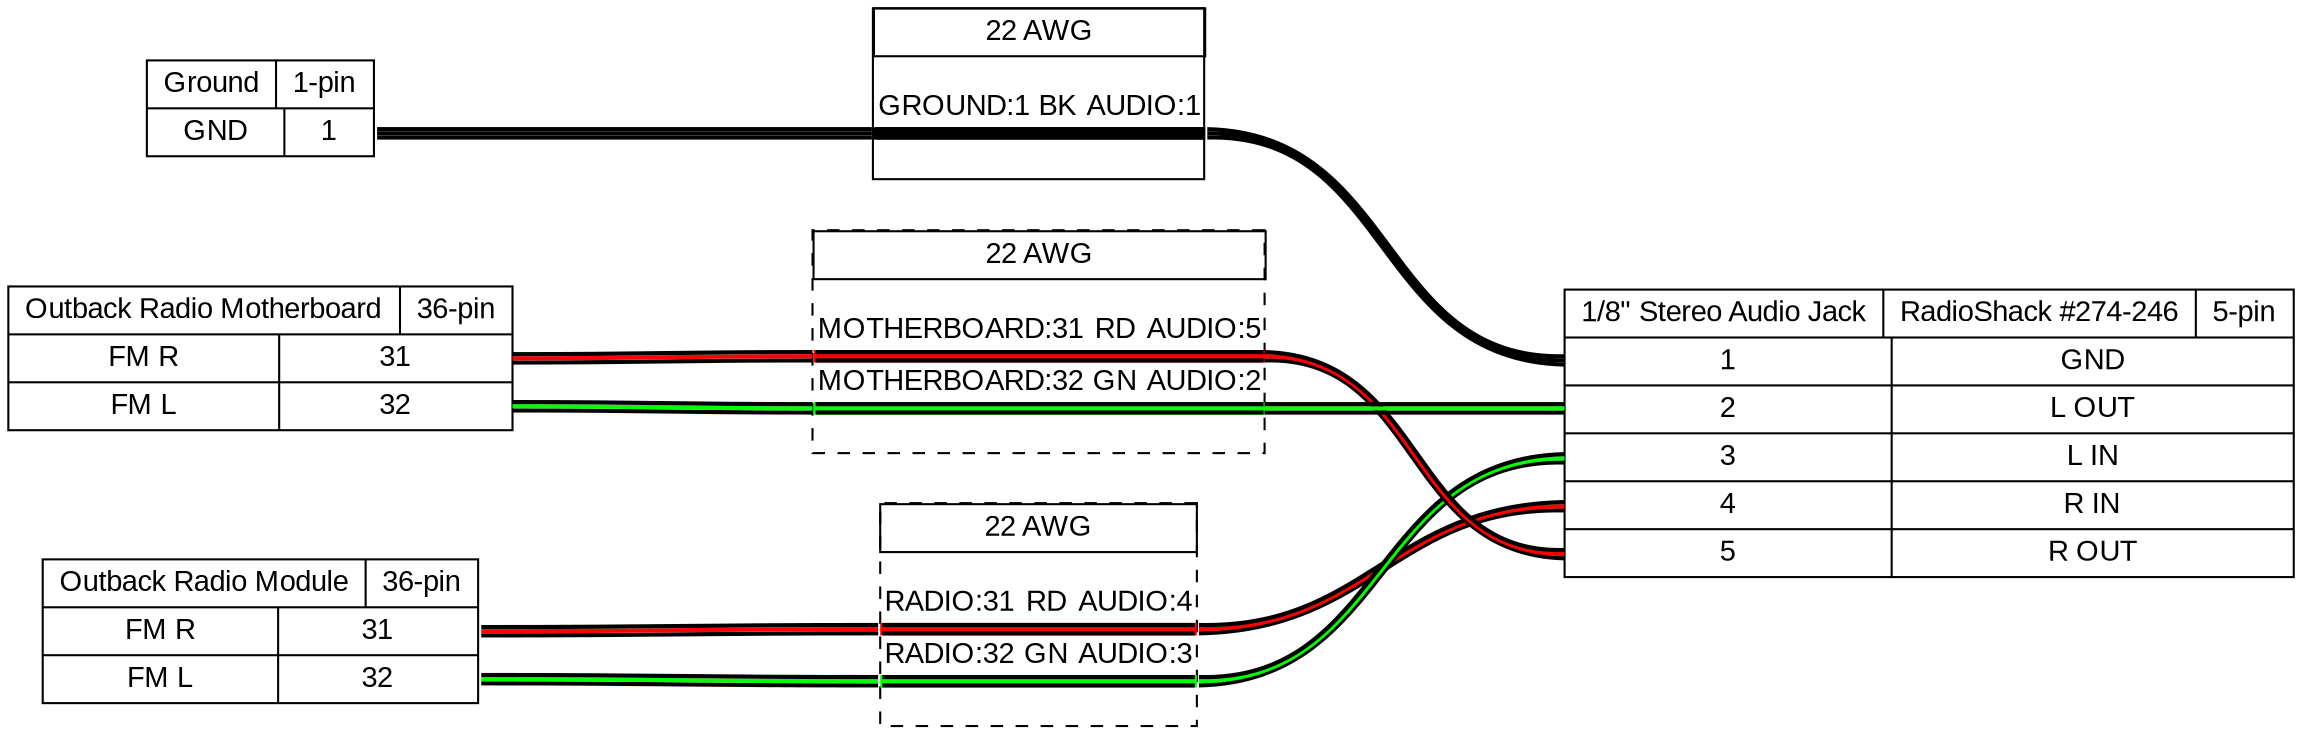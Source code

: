 graph {
// Graph generated by WireViz
// https://github.com/formatc1702/WireViz
	graph [bgcolor=white fontname=arial nodesep=0.33 rankdir=LR ranksep=2]
	node [fillcolor=white fontname=arial shape=record style=filled]
	edge [fontname=arial style=bold]
	RADIO [label="{Outback Radio Module|36-pin}|{{FM R|FM L}|{<p31r>31|<p32r>32}}"]
	MOTHERBOARD [label="{Outback Radio Motherboard|36-pin}|{{FM R|FM L}|{<p31r>31|<p32r>32}}"]
	AUDIO [label="{1/8\" Stereo Audio Jack|RadioShack #274-246|5-pin}|{{<p1l>1|<p2l>2|<p3l>3|<p4l>4|<p5l>5}|{GND|L OUT|L IN|R IN|R OUT}}"]
	GROUND [label="{Ground|1-pin}|{{GND}|{<p1r>1}}"]
	edge [color="#000000:#ff0000:#000000"]
	RADIO:p31r:e -- W1:w1:w
	W1:w1:e -- AUDIO:p4l:w
	edge [color="#000000:#00ff00:#000000"]
	RADIO:p32r:e -- W1:w2:w
	W1:w2:e -- AUDIO:p3l:w
	W1 [label=<<table border="0" cellspacing="0" cellpadding="0"><tr><td><table border="0" cellspacing="0" cellpadding="3" cellborder="1"><tr><td>22 AWG</td></tr></table></td></tr><tr><td>&nbsp;</td></tr><tr><td><table border="0" cellspacing="0" cellborder="0"><tr><td>RADIO:31</td><td>RD</td><td>AUDIO:4</td></tr><tr><td colspan="3" cellpadding="0" height="6" bgcolor="#ff0000" border="2" sides="tb" port="w1"></td></tr><tr><td>RADIO:32</td><td>GN</td><td>AUDIO:3</td></tr><tr><td colspan="3" cellpadding="0" height="6" bgcolor="#00ff00" border="2" sides="tb" port="w2"></td></tr><tr><td>&nbsp;</td></tr></table></td></tr></table>> fillcolor=white margin=0 shape=box style="filled,dashed"]
	edge [color="#000000:#ff0000:#000000"]
	MOTHERBOARD:p31r:e -- W2:w1:w
	W2:w1:e -- AUDIO:p5l:w
	edge [color="#000000:#00ff00:#000000"]
	MOTHERBOARD:p32r:e -- W2:w2:w
	W2:w2:e -- AUDIO:p2l:w
	W2 [label=<<table border="0" cellspacing="0" cellpadding="0"><tr><td><table border="0" cellspacing="0" cellpadding="3" cellborder="1"><tr><td>22 AWG</td></tr></table></td></tr><tr><td>&nbsp;</td></tr><tr><td><table border="0" cellspacing="0" cellborder="0"><tr><td>MOTHERBOARD:31</td><td>RD</td><td>AUDIO:5</td></tr><tr><td colspan="3" cellpadding="0" height="6" bgcolor="#ff0000" border="2" sides="tb" port="w1"></td></tr><tr><td>MOTHERBOARD:32</td><td>GN</td><td>AUDIO:2</td></tr><tr><td colspan="3" cellpadding="0" height="6" bgcolor="#00ff00" border="2" sides="tb" port="w2"></td></tr><tr><td>&nbsp;</td></tr></table></td></tr></table>> fillcolor=white margin=0 shape=box style="filled,dashed"]
	edge [color="#000000:#000000:#000000"]
	GROUND:p1r:e -- GND:w1:w
	GND:w1:e -- AUDIO:p1l:w
	GND [label=<<table border="0" cellspacing="0" cellpadding="0"><tr><td><table border="0" cellspacing="0" cellpadding="3" cellborder="1"><tr><td>22 AWG</td></tr></table></td></tr><tr><td>&nbsp;</td></tr><tr><td><table border="0" cellspacing="0" cellborder="0"><tr><td>GROUND:1</td><td>BK</td><td>AUDIO:1</td></tr><tr><td colspan="3" cellpadding="0" height="6" bgcolor="#000000" border="2" sides="tb" port="w1"></td></tr><tr><td>&nbsp;</td></tr></table></td></tr></table>> fillcolor=white margin=0 shape=box style=""]
}
